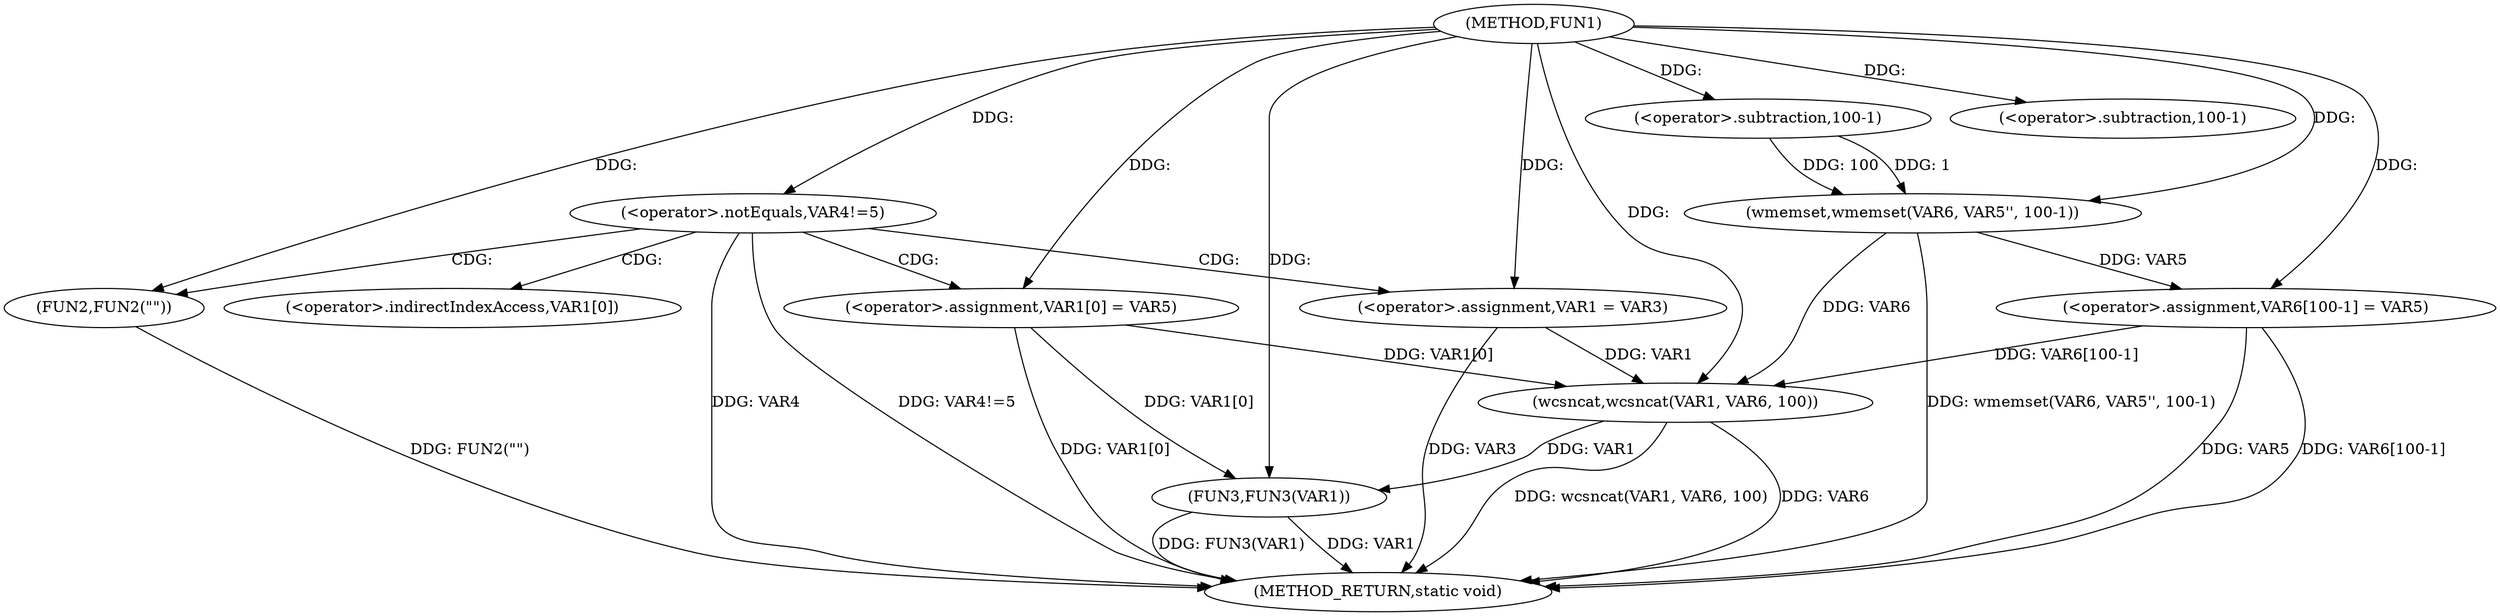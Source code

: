 digraph FUN1 {  
"1000100" [label = "(METHOD,FUN1)" ]
"1000143" [label = "(METHOD_RETURN,static void)" ]
"1000106" [label = "(<operator>.notEquals,VAR4!=5)" ]
"1000110" [label = "(FUN2,FUN2(\"\"))" ]
"1000114" [label = "(<operator>.assignment,VAR1 = VAR3)" ]
"1000117" [label = "(<operator>.assignment,VAR1[0] = VAR5)" ]
"1000124" [label = "(wmemset,wmemset(VAR6, VAR5'', 100-1))" ]
"1000127" [label = "(<operator>.subtraction,100-1)" ]
"1000130" [label = "(<operator>.assignment,VAR6[100-1] = VAR5)" ]
"1000133" [label = "(<operator>.subtraction,100-1)" ]
"1000137" [label = "(wcsncat,wcsncat(VAR1, VAR6, 100))" ]
"1000141" [label = "(FUN3,FUN3(VAR1))" ]
"1000118" [label = "(<operator>.indirectIndexAccess,VAR1[0])" ]
  "1000141" -> "1000143"  [ label = "DDG: VAR1"] 
  "1000106" -> "1000143"  [ label = "DDG: VAR4"] 
  "1000117" -> "1000143"  [ label = "DDG: VAR1[0]"] 
  "1000110" -> "1000143"  [ label = "DDG: FUN2(\"\")"] 
  "1000130" -> "1000143"  [ label = "DDG: VAR5"] 
  "1000114" -> "1000143"  [ label = "DDG: VAR3"] 
  "1000141" -> "1000143"  [ label = "DDG: FUN3(VAR1)"] 
  "1000137" -> "1000143"  [ label = "DDG: VAR6"] 
  "1000137" -> "1000143"  [ label = "DDG: wcsncat(VAR1, VAR6, 100)"] 
  "1000106" -> "1000143"  [ label = "DDG: VAR4!=5"] 
  "1000130" -> "1000143"  [ label = "DDG: VAR6[100-1]"] 
  "1000124" -> "1000143"  [ label = "DDG: wmemset(VAR6, VAR5'', 100-1)"] 
  "1000100" -> "1000106"  [ label = "DDG: "] 
  "1000100" -> "1000110"  [ label = "DDG: "] 
  "1000100" -> "1000114"  [ label = "DDG: "] 
  "1000100" -> "1000117"  [ label = "DDG: "] 
  "1000100" -> "1000124"  [ label = "DDG: "] 
  "1000127" -> "1000124"  [ label = "DDG: 100"] 
  "1000127" -> "1000124"  [ label = "DDG: 1"] 
  "1000100" -> "1000127"  [ label = "DDG: "] 
  "1000124" -> "1000130"  [ label = "DDG: VAR5"] 
  "1000100" -> "1000130"  [ label = "DDG: "] 
  "1000100" -> "1000133"  [ label = "DDG: "] 
  "1000114" -> "1000137"  [ label = "DDG: VAR1"] 
  "1000117" -> "1000137"  [ label = "DDG: VAR1[0]"] 
  "1000100" -> "1000137"  [ label = "DDG: "] 
  "1000124" -> "1000137"  [ label = "DDG: VAR6"] 
  "1000130" -> "1000137"  [ label = "DDG: VAR6[100-1]"] 
  "1000117" -> "1000141"  [ label = "DDG: VAR1[0]"] 
  "1000137" -> "1000141"  [ label = "DDG: VAR1"] 
  "1000100" -> "1000141"  [ label = "DDG: "] 
  "1000106" -> "1000110"  [ label = "CDG: "] 
  "1000106" -> "1000117"  [ label = "CDG: "] 
  "1000106" -> "1000118"  [ label = "CDG: "] 
  "1000106" -> "1000114"  [ label = "CDG: "] 
}
